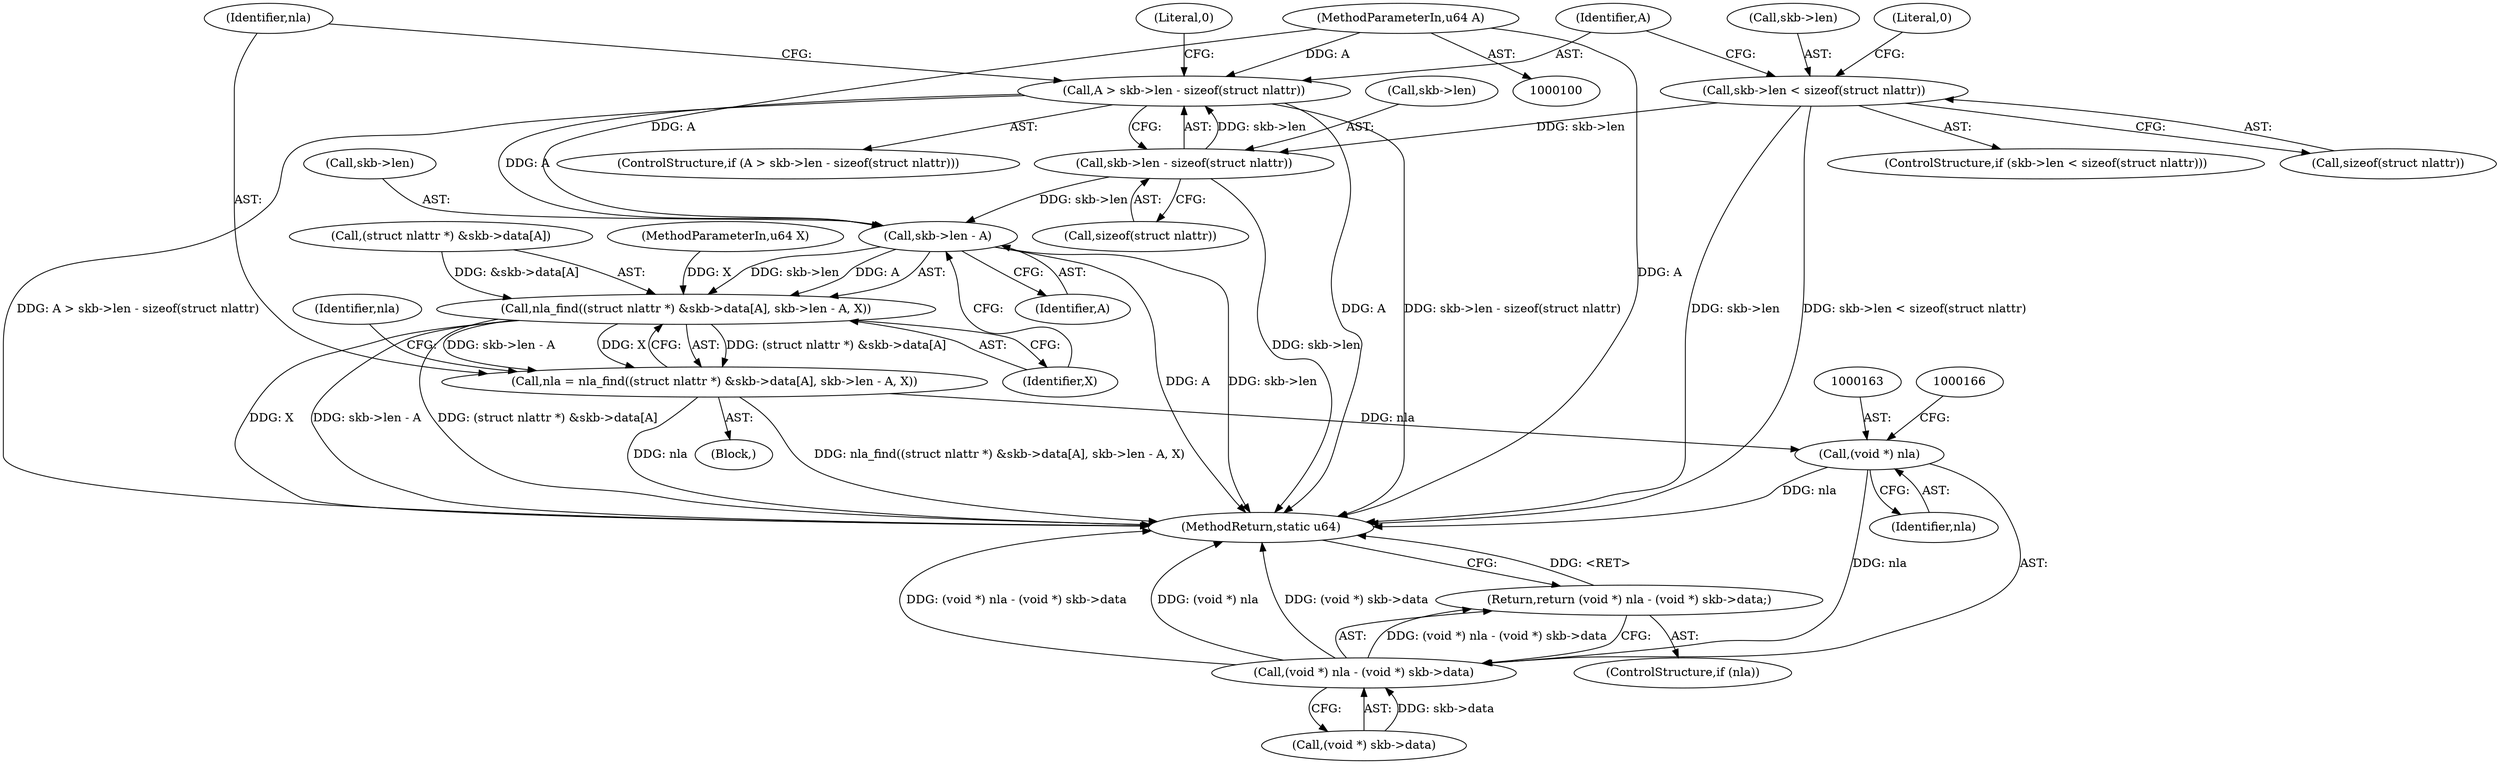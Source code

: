digraph "0_linux_05ab8f2647e4221cbdb3856dd7d32bd5407316b3@API" {
"1000131" [label="(Call,A > skb->len - sizeof(struct nlattr))"];
"1000102" [label="(MethodParameterIn,u64 A)"];
"1000133" [label="(Call,skb->len - sizeof(struct nlattr))"];
"1000122" [label="(Call,skb->len < sizeof(struct nlattr))"];
"1000152" [label="(Call,skb->len - A)"];
"1000143" [label="(Call,nla_find((struct nlattr *) &skb->data[A], skb->len - A, X))"];
"1000141" [label="(Call,nla = nla_find((struct nlattr *) &skb->data[A], skb->len - A, X))"];
"1000162" [label="(Call,(void *) nla)"];
"1000161" [label="(Call,(void *) nla - (void *) skb->data)"];
"1000160" [label="(Return,return (void *) nla - (void *) skb->data;)"];
"1000159" [label="(Identifier,nla)"];
"1000156" [label="(Identifier,A)"];
"1000162" [label="(Call,(void *) nla)"];
"1000153" [label="(Call,skb->len)"];
"1000165" [label="(Call,(void *) skb->data)"];
"1000141" [label="(Call,nla = nla_find((struct nlattr *) &skb->data[A], skb->len - A, X))"];
"1000121" [label="(ControlStructure,if (skb->len < sizeof(struct nlattr)))"];
"1000140" [label="(Literal,0)"];
"1000137" [label="(Call,sizeof(struct nlattr))"];
"1000131" [label="(Call,A > skb->len - sizeof(struct nlattr))"];
"1000160" [label="(Return,return (void *) nla - (void *) skb->data;)"];
"1000172" [label="(MethodReturn,static u64)"];
"1000103" [label="(MethodParameterIn,u64 X)"];
"1000144" [label="(Call,(struct nlattr *) &skb->data[A])"];
"1000157" [label="(Identifier,X)"];
"1000102" [label="(MethodParameterIn,u64 A)"];
"1000126" [label="(Call,sizeof(struct nlattr))"];
"1000158" [label="(ControlStructure,if (nla))"];
"1000161" [label="(Call,(void *) nla - (void *) skb->data)"];
"1000164" [label="(Identifier,nla)"];
"1000130" [label="(ControlStructure,if (A > skb->len - sizeof(struct nlattr)))"];
"1000129" [label="(Literal,0)"];
"1000123" [label="(Call,skb->len)"];
"1000152" [label="(Call,skb->len - A)"];
"1000106" [label="(Block,)"];
"1000133" [label="(Call,skb->len - sizeof(struct nlattr))"];
"1000142" [label="(Identifier,nla)"];
"1000132" [label="(Identifier,A)"];
"1000122" [label="(Call,skb->len < sizeof(struct nlattr))"];
"1000134" [label="(Call,skb->len)"];
"1000143" [label="(Call,nla_find((struct nlattr *) &skb->data[A], skb->len - A, X))"];
"1000131" -> "1000130"  [label="AST: "];
"1000131" -> "1000133"  [label="CFG: "];
"1000132" -> "1000131"  [label="AST: "];
"1000133" -> "1000131"  [label="AST: "];
"1000140" -> "1000131"  [label="CFG: "];
"1000142" -> "1000131"  [label="CFG: "];
"1000131" -> "1000172"  [label="DDG: A"];
"1000131" -> "1000172"  [label="DDG: skb->len - sizeof(struct nlattr)"];
"1000131" -> "1000172"  [label="DDG: A > skb->len - sizeof(struct nlattr)"];
"1000102" -> "1000131"  [label="DDG: A"];
"1000133" -> "1000131"  [label="DDG: skb->len"];
"1000131" -> "1000152"  [label="DDG: A"];
"1000102" -> "1000100"  [label="AST: "];
"1000102" -> "1000172"  [label="DDG: A"];
"1000102" -> "1000152"  [label="DDG: A"];
"1000133" -> "1000137"  [label="CFG: "];
"1000134" -> "1000133"  [label="AST: "];
"1000137" -> "1000133"  [label="AST: "];
"1000133" -> "1000172"  [label="DDG: skb->len"];
"1000122" -> "1000133"  [label="DDG: skb->len"];
"1000133" -> "1000152"  [label="DDG: skb->len"];
"1000122" -> "1000121"  [label="AST: "];
"1000122" -> "1000126"  [label="CFG: "];
"1000123" -> "1000122"  [label="AST: "];
"1000126" -> "1000122"  [label="AST: "];
"1000129" -> "1000122"  [label="CFG: "];
"1000132" -> "1000122"  [label="CFG: "];
"1000122" -> "1000172"  [label="DDG: skb->len"];
"1000122" -> "1000172"  [label="DDG: skb->len < sizeof(struct nlattr)"];
"1000152" -> "1000143"  [label="AST: "];
"1000152" -> "1000156"  [label="CFG: "];
"1000153" -> "1000152"  [label="AST: "];
"1000156" -> "1000152"  [label="AST: "];
"1000157" -> "1000152"  [label="CFG: "];
"1000152" -> "1000172"  [label="DDG: skb->len"];
"1000152" -> "1000172"  [label="DDG: A"];
"1000152" -> "1000143"  [label="DDG: skb->len"];
"1000152" -> "1000143"  [label="DDG: A"];
"1000143" -> "1000141"  [label="AST: "];
"1000143" -> "1000157"  [label="CFG: "];
"1000144" -> "1000143"  [label="AST: "];
"1000157" -> "1000143"  [label="AST: "];
"1000141" -> "1000143"  [label="CFG: "];
"1000143" -> "1000172"  [label="DDG: X"];
"1000143" -> "1000172"  [label="DDG: skb->len - A"];
"1000143" -> "1000172"  [label="DDG: (struct nlattr *) &skb->data[A]"];
"1000143" -> "1000141"  [label="DDG: (struct nlattr *) &skb->data[A]"];
"1000143" -> "1000141"  [label="DDG: skb->len - A"];
"1000143" -> "1000141"  [label="DDG: X"];
"1000144" -> "1000143"  [label="DDG: &skb->data[A]"];
"1000103" -> "1000143"  [label="DDG: X"];
"1000141" -> "1000106"  [label="AST: "];
"1000142" -> "1000141"  [label="AST: "];
"1000159" -> "1000141"  [label="CFG: "];
"1000141" -> "1000172"  [label="DDG: nla"];
"1000141" -> "1000172"  [label="DDG: nla_find((struct nlattr *) &skb->data[A], skb->len - A, X)"];
"1000141" -> "1000162"  [label="DDG: nla"];
"1000162" -> "1000161"  [label="AST: "];
"1000162" -> "1000164"  [label="CFG: "];
"1000163" -> "1000162"  [label="AST: "];
"1000164" -> "1000162"  [label="AST: "];
"1000166" -> "1000162"  [label="CFG: "];
"1000162" -> "1000172"  [label="DDG: nla"];
"1000162" -> "1000161"  [label="DDG: nla"];
"1000161" -> "1000160"  [label="AST: "];
"1000161" -> "1000165"  [label="CFG: "];
"1000165" -> "1000161"  [label="AST: "];
"1000160" -> "1000161"  [label="CFG: "];
"1000161" -> "1000172"  [label="DDG: (void *) nla - (void *) skb->data"];
"1000161" -> "1000172"  [label="DDG: (void *) nla"];
"1000161" -> "1000172"  [label="DDG: (void *) skb->data"];
"1000161" -> "1000160"  [label="DDG: (void *) nla - (void *) skb->data"];
"1000165" -> "1000161"  [label="DDG: skb->data"];
"1000160" -> "1000158"  [label="AST: "];
"1000172" -> "1000160"  [label="CFG: "];
"1000160" -> "1000172"  [label="DDG: <RET>"];
}

